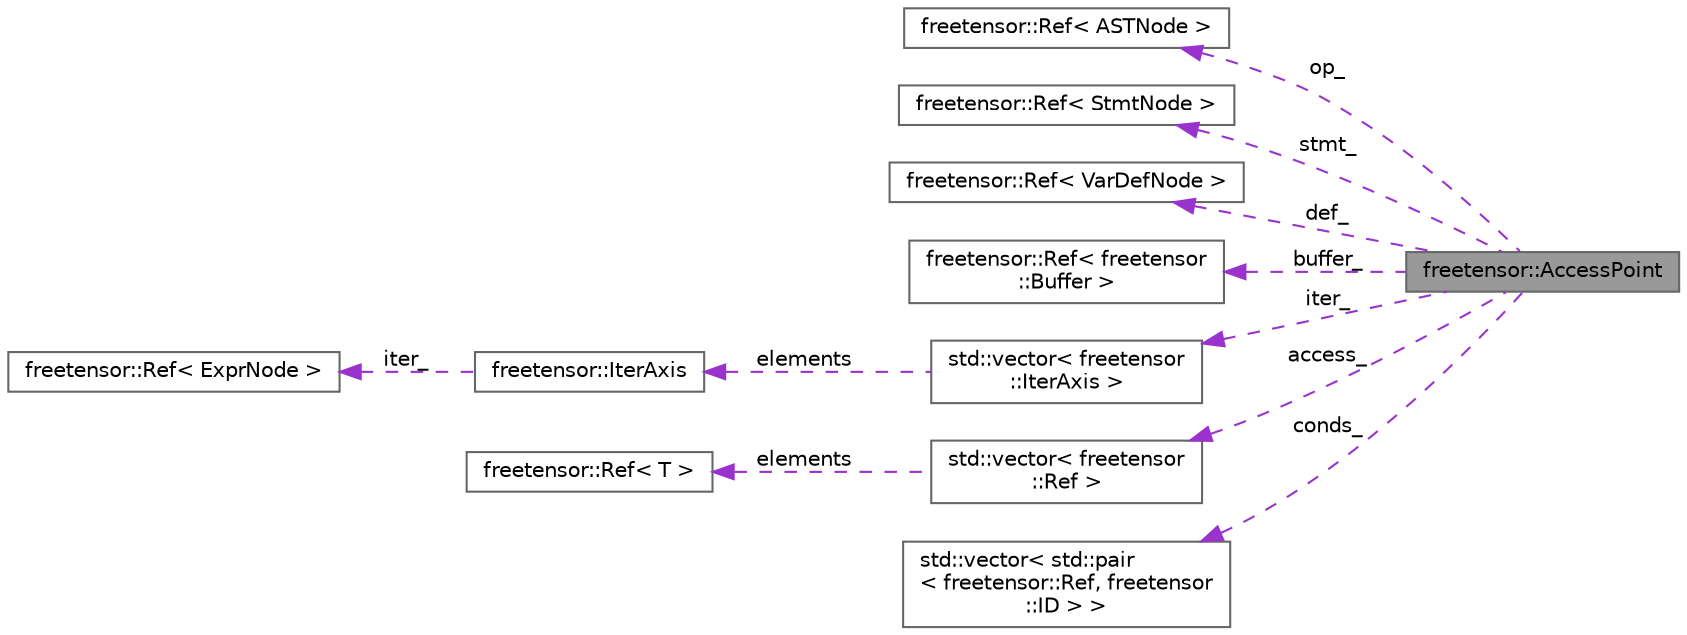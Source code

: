 digraph "freetensor::AccessPoint"
{
 // LATEX_PDF_SIZE
  bgcolor="transparent";
  edge [fontname=Helvetica,fontsize=10,labelfontname=Helvetica,labelfontsize=10];
  node [fontname=Helvetica,fontsize=10,shape=box,height=0.2,width=0.4];
  rankdir="LR";
  Node1 [label="freetensor::AccessPoint",height=0.2,width=0.4,color="gray40", fillcolor="grey60", style="filled", fontcolor="black",tooltip=" "];
  Node2 -> Node1 [dir="back",color="darkorchid3",style="dashed",label=" op_" ];
  Node2 [label="freetensor::Ref\< ASTNode \>",height=0.2,width=0.4,color="gray40", fillcolor="white", style="filled",URL="$classfreetensor_1_1Ref.html",tooltip=" "];
  Node3 -> Node1 [dir="back",color="darkorchid3",style="dashed",label=" stmt_" ];
  Node3 [label="freetensor::Ref\< StmtNode \>",height=0.2,width=0.4,color="gray40", fillcolor="white", style="filled",URL="$classfreetensor_1_1Ref.html",tooltip=" "];
  Node4 -> Node1 [dir="back",color="darkorchid3",style="dashed",label=" def_" ];
  Node4 [label="freetensor::Ref\< VarDefNode \>",height=0.2,width=0.4,color="gray40", fillcolor="white", style="filled",URL="$classfreetensor_1_1Ref.html",tooltip=" "];
  Node5 -> Node1 [dir="back",color="darkorchid3",style="dashed",label=" buffer_" ];
  Node5 [label="freetensor::Ref\< freetensor\l::Buffer \>",height=0.2,width=0.4,color="gray40", fillcolor="white", style="filled",URL="$classfreetensor_1_1Ref.html",tooltip=" "];
  Node6 -> Node1 [dir="back",color="darkorchid3",style="dashed",label=" iter_" ];
  Node6 [label="std::vector\< freetensor\l::IterAxis \>",height=0.2,width=0.4,color="gray40", fillcolor="white", style="filled",tooltip=" "];
  Node7 -> Node6 [dir="back",color="darkorchid3",style="dashed",label=" elements" ];
  Node7 [label="freetensor::IterAxis",height=0.2,width=0.4,color="gray40", fillcolor="white", style="filled",URL="$structfreetensor_1_1IterAxis.html",tooltip=" "];
  Node8 -> Node7 [dir="back",color="darkorchid3",style="dashed",label=" iter_" ];
  Node8 [label="freetensor::Ref\< ExprNode \>",height=0.2,width=0.4,color="gray40", fillcolor="white", style="filled",URL="$classfreetensor_1_1Ref.html",tooltip=" "];
  Node9 -> Node1 [dir="back",color="darkorchid3",style="dashed",label=" access_" ];
  Node9 [label="std::vector\< freetensor\l::Ref \>",height=0.2,width=0.4,color="gray40", fillcolor="white", style="filled",tooltip=" "];
  Node10 -> Node9 [dir="back",color="darkorchid3",style="dashed",label=" elements" ];
  Node10 [label="freetensor::Ref\< T \>",height=0.2,width=0.4,color="gray40", fillcolor="white", style="filled",URL="$classfreetensor_1_1Ref.html",tooltip=" "];
  Node11 -> Node1 [dir="back",color="darkorchid3",style="dashed",label=" conds_" ];
  Node11 [label="std::vector\< std::pair\l\< freetensor::Ref, freetensor\l::ID \> \>",height=0.2,width=0.4,color="gray40", fillcolor="white", style="filled",tooltip=" "];
}

